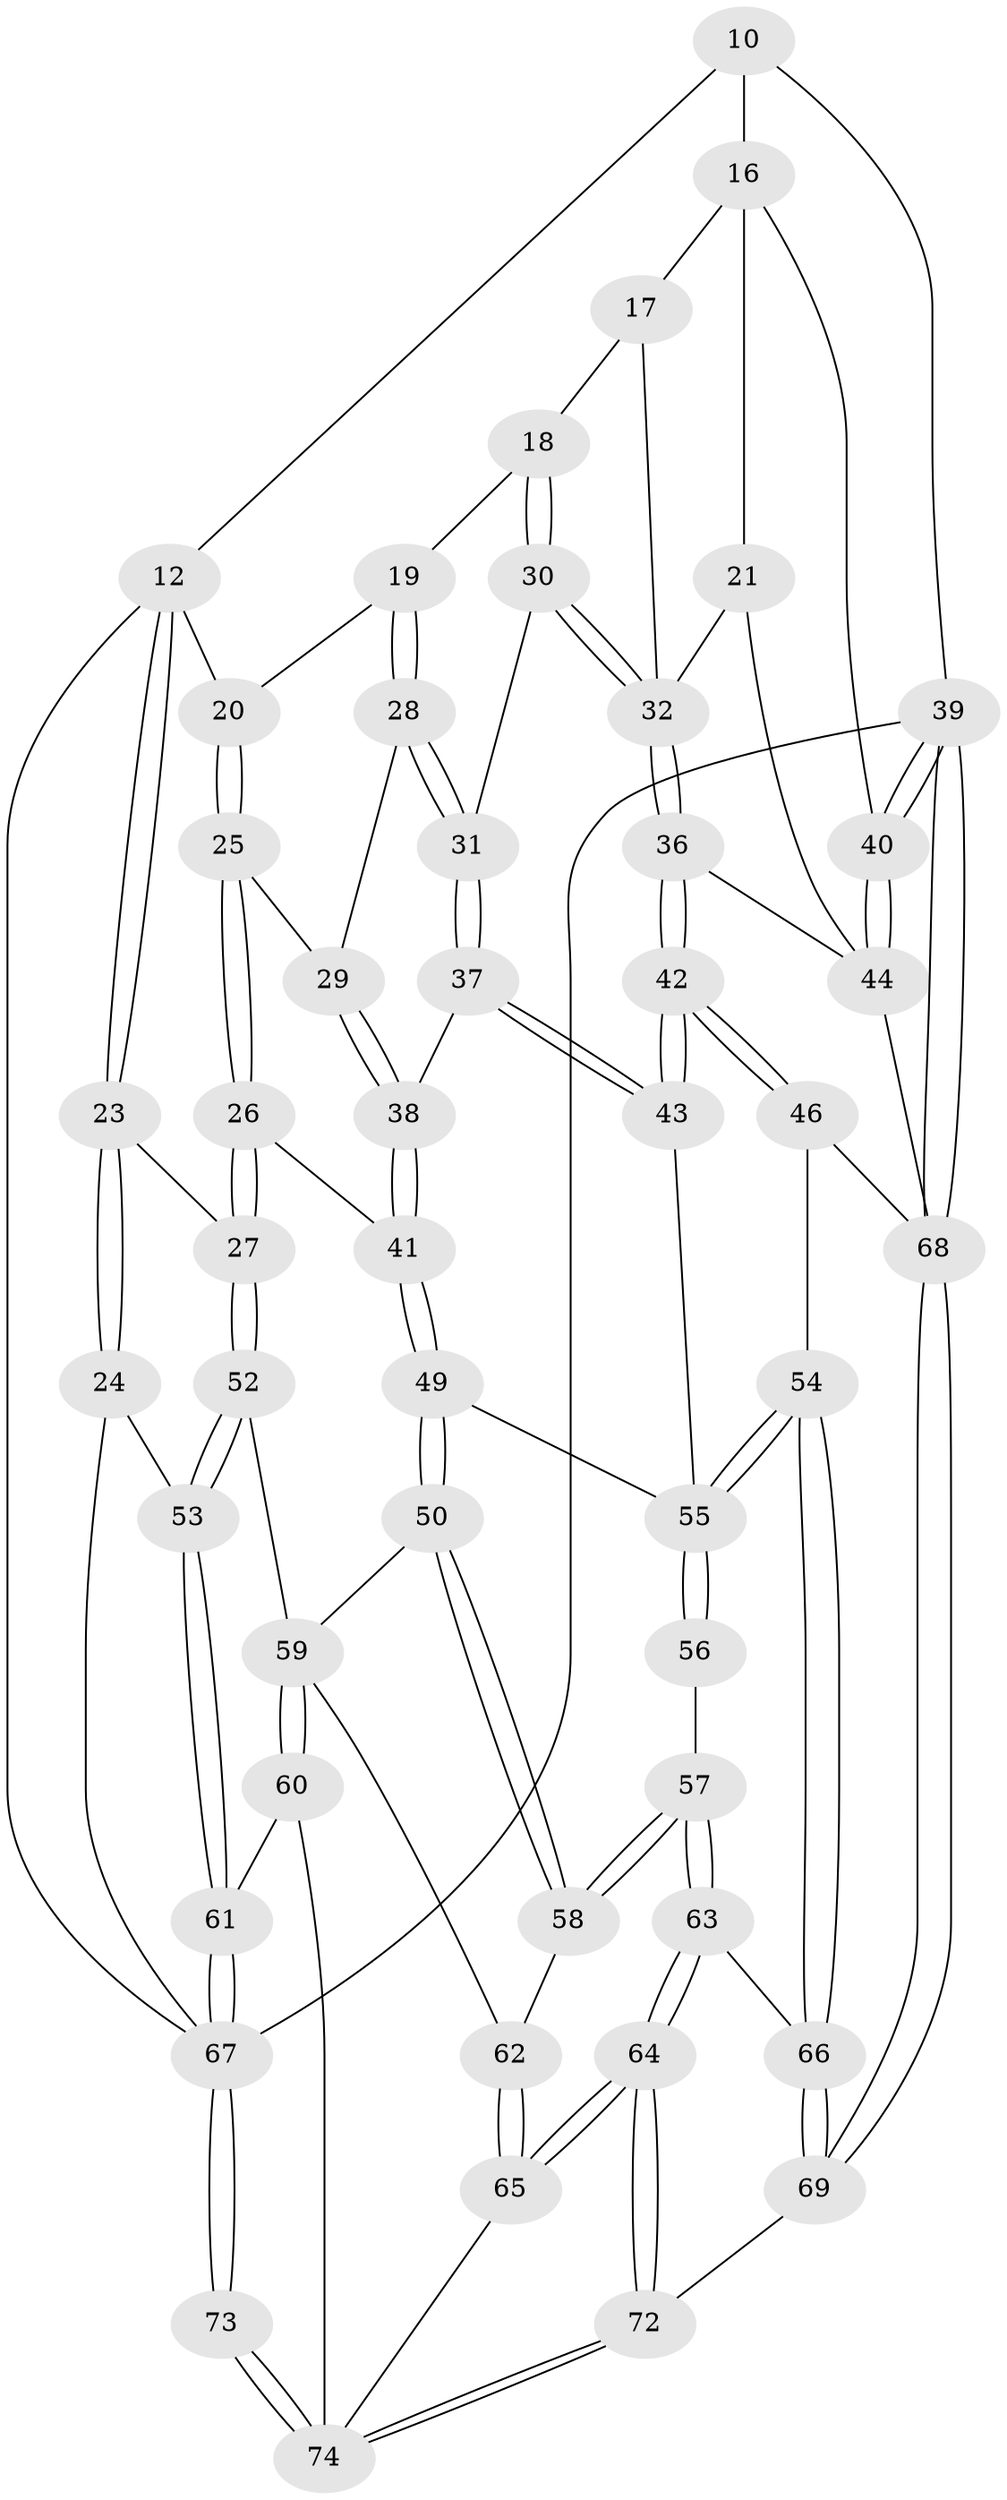 // original degree distribution, {3: 0.02702702702702703, 6: 0.17567567567567569, 5: 0.5945945945945946, 4: 0.20270270270270271}
// Generated by graph-tools (version 1.1) at 2025/05/03/04/25 22:05:55]
// undirected, 51 vertices, 123 edges
graph export_dot {
graph [start="1"]
  node [color=gray90,style=filled];
  10 [pos="+0.7102568004558355+0.12764367292648676",super="+7"];
  12 [pos="+0.3293727694411647+0.0434596177377777",super="+5+11"];
  16 [pos="+0.9004769752944461+0.2864373416937158",super="+14"];
  17 [pos="+0.716394921555678+0.24762903655248134"];
  18 [pos="+0.6813901793637949+0.28677061089427996"];
  19 [pos="+0.5915939849802373+0.2886052686596694"];
  20 [pos="+0.5532982394170094+0.2532642578922949"];
  21 [pos="+0.8856397425759299+0.3552638748829094"];
  23 [pos="+0.218664663763587+0.33444331660756005"];
  24 [pos="+0+0.3826211759314064"];
  25 [pos="+0.3832455170370048+0.40968859210586994"];
  26 [pos="+0.3115021945555479+0.43036995182976817"];
  27 [pos="+0.30435182797830307+0.42896147986697114"];
  28 [pos="+0.5637726967397816+0.39284368941641146"];
  29 [pos="+0.4646708198354261+0.40530863059545585"];
  30 [pos="+0.723565153173588+0.45064919912485774"];
  31 [pos="+0.6369849999899101+0.4646380966710359"];
  32 [pos="+0.7575110383528069+0.4646486902602034",super="+22"];
  36 [pos="+0.7580476668490196+0.4659752548924952"];
  37 [pos="+0.5954113886945149+0.5184614861220703"];
  38 [pos="+0.5863495491409457+0.5188914001447711"];
  39 [pos="+1+1",super="+2"];
  40 [pos="+1+0.6038341885918433",super="+33+15+8"];
  41 [pos="+0.4477717056777284+0.5373449594441897"];
  42 [pos="+0.7607621215828299+0.6281074045782413"];
  43 [pos="+0.6002579467696145+0.5527572813100043"];
  44 [pos="+0.9247985184056995+0.591580074234958",super="+35+34"];
  46 [pos="+0.7719154832066263+0.6900617119584074"];
  49 [pos="+0.4756892873749556+0.6155966575395303"];
  50 [pos="+0.45123286697468823+0.6803450261111116"];
  52 [pos="+0.26963928861398356+0.6162314751548649"];
  53 [pos="+0+0.5939898509944573"];
  54 [pos="+0.6779408887234961+0.7232821564475959"];
  55 [pos="+0.6375501681320043+0.7043217815046986",super="+47+48"];
  56 [pos="+0.5805998469089065+0.713546529610558"];
  57 [pos="+0.5067159291447216+0.7411845813976841"];
  58 [pos="+0.4648868564947675+0.7239949585557934"];
  59 [pos="+0.24840212516573562+0.7247720400358445",super="+51"];
  60 [pos="+0.24194204686671678+0.7372950244097769"];
  61 [pos="+0+0.666617218469935"];
  62 [pos="+0.4423921118844129+0.7453855560223273"];
  63 [pos="+0.5171384297608423+0.7975579668382592"];
  64 [pos="+0.4662292350824292+0.9164859795142838"];
  65 [pos="+0.3925577985159379+0.8656689674246865"];
  66 [pos="+0.6421633459173918+0.8302902966750758"];
  67 [pos="+0+1",super="+3"];
  68 [pos="+1+1",super="+45"];
  69 [pos="+0.6301178325325048+1"];
  72 [pos="+0.6145362658190062+1"];
  73 [pos="+0+1"];
  74 [pos="+0.2370117533586648+1",super="+70+71"];
  10 -- 12 [weight=2];
  10 -- 39;
  10 -- 16 [weight=2];
  12 -- 23;
  12 -- 23;
  12 -- 67;
  12 -- 20;
  16 -- 21;
  16 -- 40 [weight=2];
  16 -- 17;
  17 -- 18;
  17 -- 32;
  18 -- 19;
  18 -- 30;
  18 -- 30;
  19 -- 20;
  19 -- 28;
  19 -- 28;
  20 -- 25;
  20 -- 25;
  21 -- 44;
  21 -- 32;
  23 -- 24;
  23 -- 24;
  23 -- 27;
  24 -- 53;
  24 -- 67;
  25 -- 26;
  25 -- 26;
  25 -- 29;
  26 -- 27;
  26 -- 27;
  26 -- 41;
  27 -- 52;
  27 -- 52;
  28 -- 29;
  28 -- 31;
  28 -- 31;
  29 -- 38;
  29 -- 38;
  30 -- 31;
  30 -- 32;
  30 -- 32;
  31 -- 37;
  31 -- 37;
  32 -- 36;
  32 -- 36;
  36 -- 42;
  36 -- 42;
  36 -- 44;
  37 -- 38;
  37 -- 43;
  37 -- 43;
  38 -- 41;
  38 -- 41;
  39 -- 40 [weight=2];
  39 -- 40;
  39 -- 68;
  39 -- 68;
  39 -- 67 [weight=2];
  40 -- 44 [weight=2];
  40 -- 44;
  41 -- 49;
  41 -- 49;
  42 -- 43;
  42 -- 43;
  42 -- 46;
  42 -- 46;
  43 -- 55;
  44 -- 68;
  46 -- 54;
  46 -- 68;
  49 -- 50;
  49 -- 50;
  49 -- 55;
  50 -- 58;
  50 -- 58;
  50 -- 59;
  52 -- 53;
  52 -- 53;
  52 -- 59;
  53 -- 61;
  53 -- 61;
  54 -- 55;
  54 -- 55;
  54 -- 66;
  54 -- 66;
  55 -- 56 [weight=2];
  55 -- 56;
  56 -- 57;
  57 -- 58;
  57 -- 58;
  57 -- 63;
  57 -- 63;
  58 -- 62;
  59 -- 60;
  59 -- 60;
  59 -- 62;
  60 -- 61;
  60 -- 74;
  61 -- 67;
  61 -- 67;
  62 -- 65;
  62 -- 65;
  63 -- 64;
  63 -- 64;
  63 -- 66;
  64 -- 65;
  64 -- 65;
  64 -- 72;
  64 -- 72;
  65 -- 74;
  66 -- 69;
  66 -- 69;
  67 -- 73;
  67 -- 73;
  68 -- 69;
  68 -- 69;
  69 -- 72;
  72 -- 74;
  72 -- 74;
  73 -- 74 [weight=2];
  73 -- 74;
}
